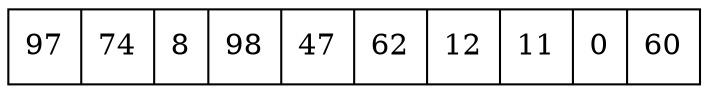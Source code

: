 digraph G
{
        node [shape = record];
node0 [ label = "<f0> 97| <f1> 74| <f2> 8| <f3> 98| <f4> 47| <f5> 62| <f6> 12| <f7> 11| <f8> 0| <f9> 60"];
}